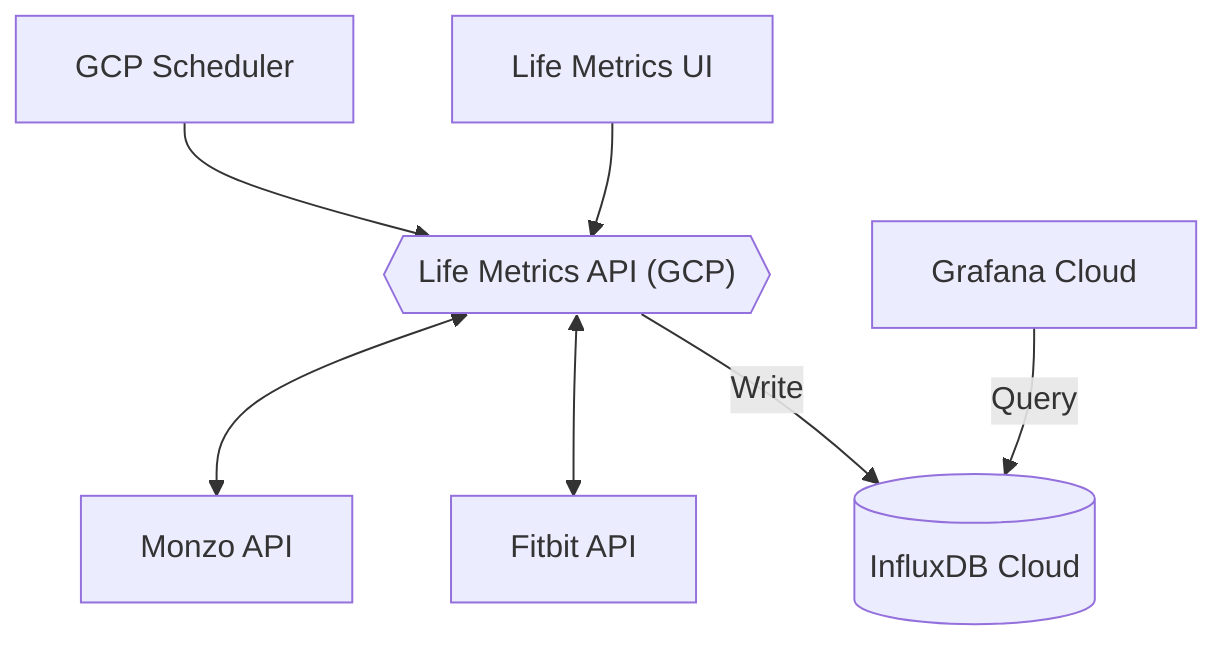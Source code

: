 graph TD
    Scheduler["GCP Scheduler"]
    LifeMetricsUI["Life Metrics UI"]
    LifeMetrics{{"Life Metrics API (GCP)"}}
    MonzoAPI["Monzo API"]
    FitbitAPI["Fitbit API"]
    Grafana["Grafana Cloud"]
    InfluxDB[(InfluxDB Cloud)]

    Scheduler --> LifeMetrics
    LifeMetricsUI --> LifeMetrics
    LifeMetrics <--> MonzoAPI
    LifeMetrics <--> FitbitAPI
    LifeMetrics --> |Write|InfluxDB
    Grafana --> |Query|InfluxDB